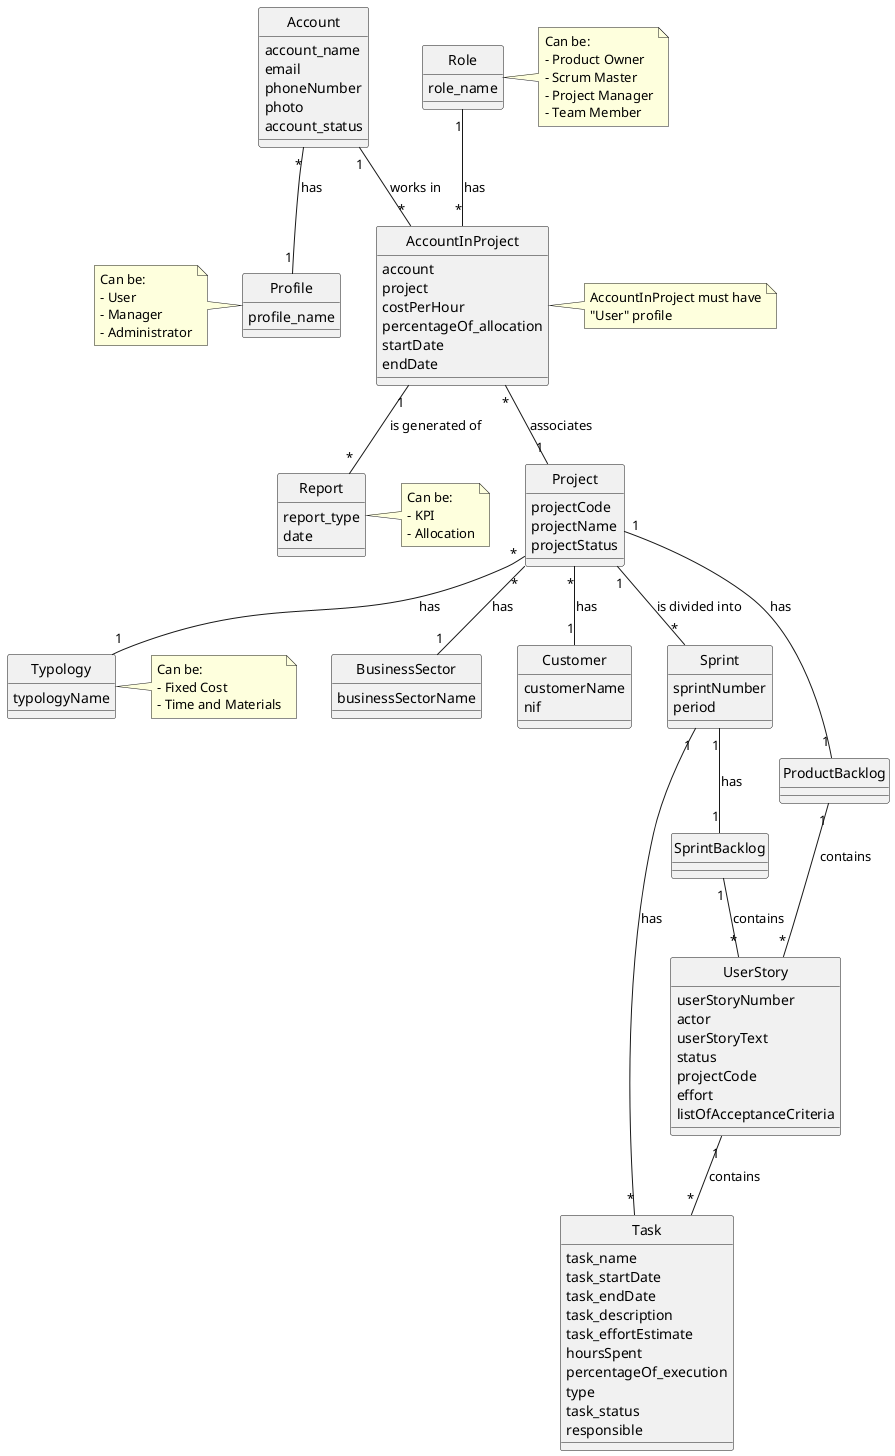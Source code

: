 @startuml

Class Account{
account_name
email
phoneNumber
photo
account_status
}
hide Account circle



Class Profile{
profile_name
}
hide Profile circle
class Profile
note left: Can be:\n- User\n- Manager\n- Administrator



Class Role{
role_name
}
hide Role circle
class Role
note right: Can be:\n- Product Owner\n- Scrum Master\n- Project Manager\n- Team Member



Class Project{
projectCode
projectName
projectStatus
}
hide Project circle



Class Typology{
typologyName
}
hide Typology circle
class Typology
note right: Can be:\n- Fixed Cost\n- Time and Materials



Class BusinessSector{
businessSectorName
}
hide BusinessSector circle



Class Customer{
customerName
nif
}
hide Customer circle



Class UserStory{
userStoryNumber
actor
userStoryText
status
projectCode
effort
listOfAcceptanceCriteria
}
hide UserStory circle



Class Task{
task_name
task_startDate
task_endDate
task_description
task_effortEstimate
hoursSpent
percentageOf_execution
type
task_status
responsible
}
hide Task circle



Class Sprint {
sprintNumber
period
}
hide Sprint circle



Class ProductBacklog{
}
hide ProductBacklog circle



Class SprintBacklog{
}
hide SprintBacklog circle



Class Report {
report_type
date
}
hide Report circle
class Report
note right: Can be:\n- KPI\n- Allocation



Class AccountInProject{
account
project
costPerHour
percentageOf_allocation
startDate
endDate
}
hide AccountInProject circle
class AccountInProject
note right: AccountInProject must have\n"User" profile


Account "1" -- "*" AccountInProject: works in
AccountInProject "*" -- "1" Project: associates
Account "*" -- "1" Profile: has
Project "1" -- "*" Sprint: is divided into
Sprint "1" -- "*" Task: has
Project "1" -- "1" ProductBacklog: has
Project "*" -- "1" Typology: has
Project "*" -- "1" Customer: has
Project "*" -- "1" BusinessSector: has
ProductBacklog "1" -- "*" UserStory: contains
Sprint "1" -- "1" SprintBacklog: has
SprintBacklog "1"--"*" UserStory: contains
UserStory "1"-- "*" Task: contains
AccountInProject "1" -- "*" Report: is generated of
Role "1" -- "*" AccountInProject: has

@enduml